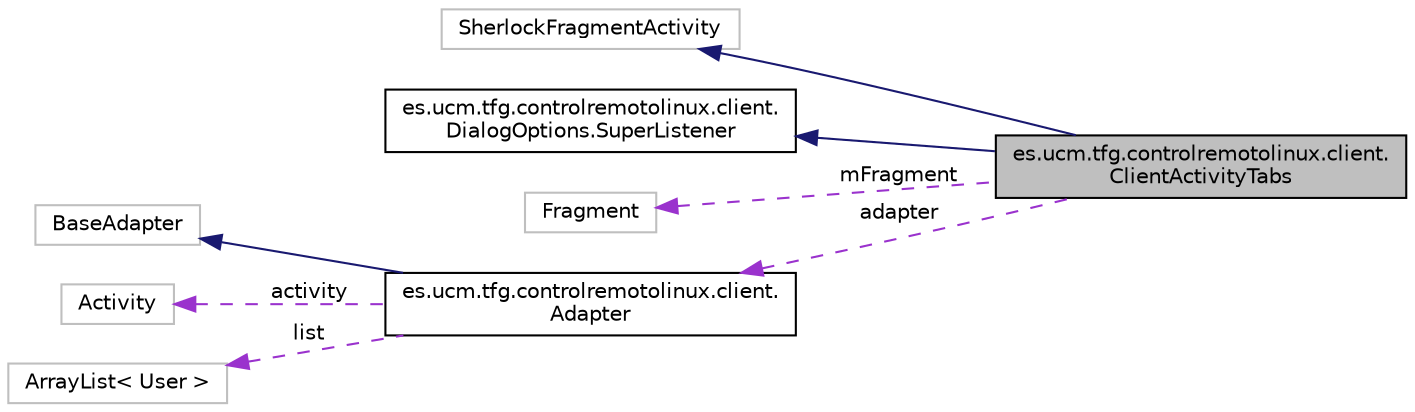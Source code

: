 digraph "es.ucm.tfg.controlremotolinux.client.ClientActivityTabs"
{
  edge [fontname="Helvetica",fontsize="10",labelfontname="Helvetica",labelfontsize="10"];
  node [fontname="Helvetica",fontsize="10",shape=record];
  rankdir="LR";
  Node1 [label="es.ucm.tfg.controlremotolinux.client.\lClientActivityTabs",height=0.2,width=0.4,color="black", fillcolor="grey75", style="filled" fontcolor="black"];
  Node2 -> Node1 [dir="back",color="midnightblue",fontsize="10",style="solid",fontname="Helvetica"];
  Node2 [label="SherlockFragmentActivity",height=0.2,width=0.4,color="grey75", fillcolor="white", style="filled"];
  Node3 -> Node1 [dir="back",color="midnightblue",fontsize="10",style="solid",fontname="Helvetica"];
  Node3 [label="es.ucm.tfg.controlremotolinux.client.\lDialogOptions.SuperListener",height=0.2,width=0.4,color="black", fillcolor="white", style="filled",URL="$interfacees_1_1ucm_1_1tfg_1_1controlremotolinux_1_1client_1_1DialogOptions_1_1SuperListener.html"];
  Node4 -> Node1 [dir="back",color="darkorchid3",fontsize="10",style="dashed",label=" mFragment" ,fontname="Helvetica"];
  Node4 [label="Fragment",height=0.2,width=0.4,color="grey75", fillcolor="white", style="filled"];
  Node5 -> Node1 [dir="back",color="darkorchid3",fontsize="10",style="dashed",label=" adapter" ,fontname="Helvetica"];
  Node5 [label="es.ucm.tfg.controlremotolinux.client.\lAdapter",height=0.2,width=0.4,color="black", fillcolor="white", style="filled",URL="$classes_1_1ucm_1_1tfg_1_1controlremotolinux_1_1client_1_1Adapter.html"];
  Node6 -> Node5 [dir="back",color="midnightblue",fontsize="10",style="solid",fontname="Helvetica"];
  Node6 [label="BaseAdapter",height=0.2,width=0.4,color="grey75", fillcolor="white", style="filled"];
  Node7 -> Node5 [dir="back",color="darkorchid3",fontsize="10",style="dashed",label=" activity" ,fontname="Helvetica"];
  Node7 [label="Activity",height=0.2,width=0.4,color="grey75", fillcolor="white", style="filled"];
  Node8 -> Node5 [dir="back",color="darkorchid3",fontsize="10",style="dashed",label=" list" ,fontname="Helvetica"];
  Node8 [label="ArrayList\< User \>",height=0.2,width=0.4,color="grey75", fillcolor="white", style="filled"];
}
